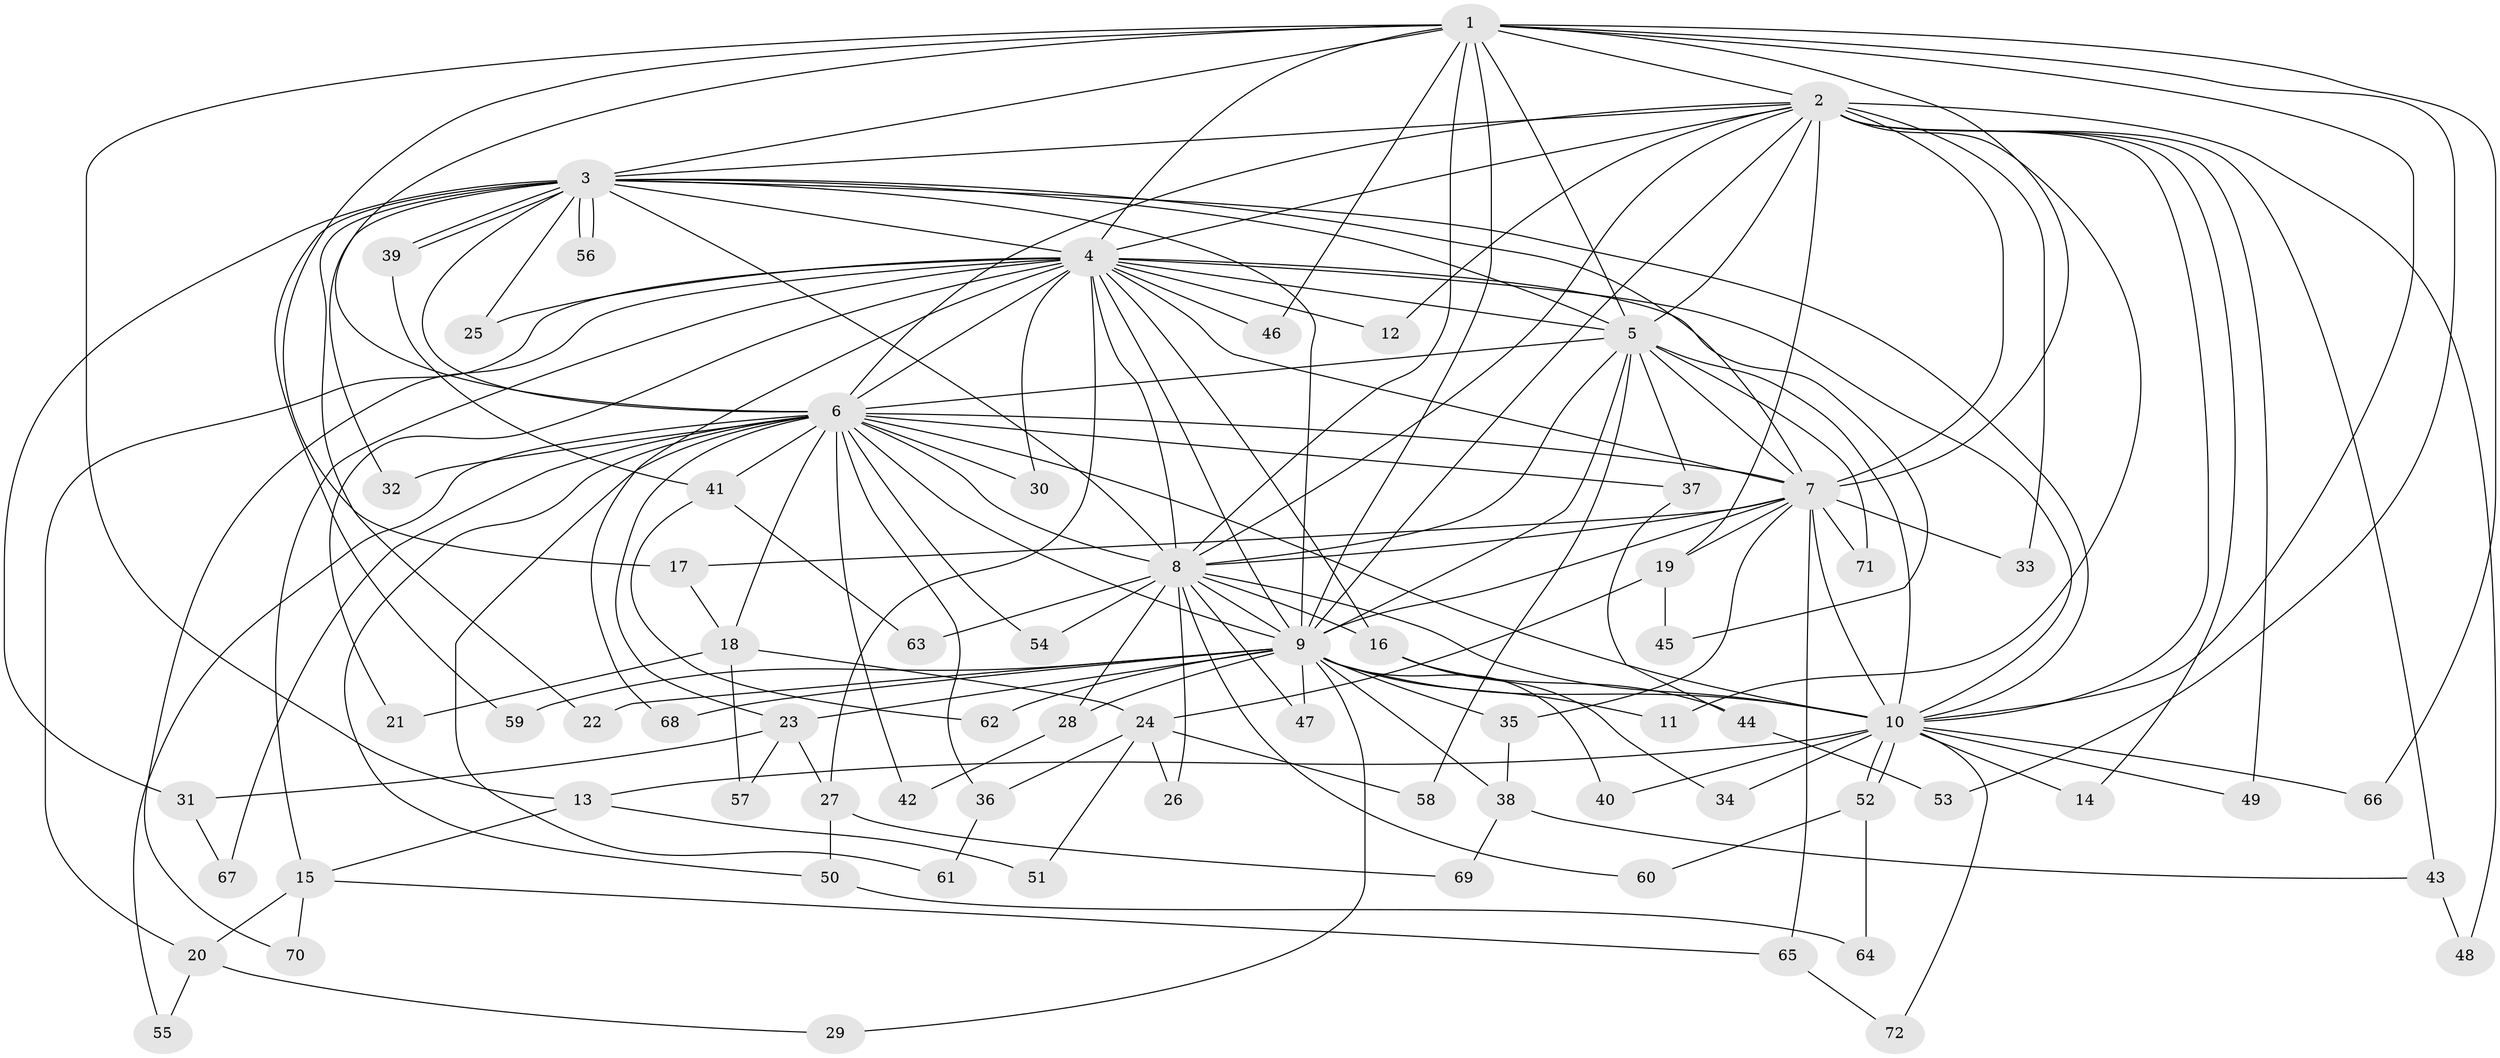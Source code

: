 // Generated by graph-tools (version 1.1) at 2025/01/03/09/25 03:01:13]
// undirected, 72 vertices, 169 edges
graph export_dot {
graph [start="1"]
  node [color=gray90,style=filled];
  1;
  2;
  3;
  4;
  5;
  6;
  7;
  8;
  9;
  10;
  11;
  12;
  13;
  14;
  15;
  16;
  17;
  18;
  19;
  20;
  21;
  22;
  23;
  24;
  25;
  26;
  27;
  28;
  29;
  30;
  31;
  32;
  33;
  34;
  35;
  36;
  37;
  38;
  39;
  40;
  41;
  42;
  43;
  44;
  45;
  46;
  47;
  48;
  49;
  50;
  51;
  52;
  53;
  54;
  55;
  56;
  57;
  58;
  59;
  60;
  61;
  62;
  63;
  64;
  65;
  66;
  67;
  68;
  69;
  70;
  71;
  72;
  1 -- 2;
  1 -- 3;
  1 -- 4;
  1 -- 5;
  1 -- 6;
  1 -- 7;
  1 -- 8;
  1 -- 9;
  1 -- 10;
  1 -- 13;
  1 -- 17;
  1 -- 46;
  1 -- 53;
  1 -- 66;
  2 -- 3;
  2 -- 4;
  2 -- 5;
  2 -- 6;
  2 -- 7;
  2 -- 8;
  2 -- 9;
  2 -- 10;
  2 -- 11;
  2 -- 12;
  2 -- 14;
  2 -- 19;
  2 -- 33;
  2 -- 43;
  2 -- 48;
  2 -- 49;
  3 -- 4;
  3 -- 5;
  3 -- 6;
  3 -- 7;
  3 -- 8;
  3 -- 9;
  3 -- 10;
  3 -- 22;
  3 -- 25;
  3 -- 31;
  3 -- 32;
  3 -- 39;
  3 -- 39;
  3 -- 56;
  3 -- 56;
  3 -- 59;
  4 -- 5;
  4 -- 6;
  4 -- 7;
  4 -- 8;
  4 -- 9;
  4 -- 10;
  4 -- 12;
  4 -- 15;
  4 -- 16;
  4 -- 20;
  4 -- 21;
  4 -- 25;
  4 -- 27;
  4 -- 30;
  4 -- 45;
  4 -- 46;
  4 -- 68;
  4 -- 70;
  5 -- 6;
  5 -- 7;
  5 -- 8;
  5 -- 9;
  5 -- 10;
  5 -- 37;
  5 -- 58;
  5 -- 71;
  6 -- 7;
  6 -- 8;
  6 -- 9;
  6 -- 10;
  6 -- 18;
  6 -- 23;
  6 -- 30;
  6 -- 32;
  6 -- 36;
  6 -- 37;
  6 -- 41;
  6 -- 42;
  6 -- 50;
  6 -- 54;
  6 -- 55;
  6 -- 61;
  6 -- 67;
  7 -- 8;
  7 -- 9;
  7 -- 10;
  7 -- 17;
  7 -- 19;
  7 -- 33;
  7 -- 35;
  7 -- 65;
  7 -- 71;
  8 -- 9;
  8 -- 10;
  8 -- 16;
  8 -- 26;
  8 -- 28;
  8 -- 47;
  8 -- 54;
  8 -- 60;
  8 -- 63;
  9 -- 10;
  9 -- 11;
  9 -- 22;
  9 -- 23;
  9 -- 28;
  9 -- 29;
  9 -- 35;
  9 -- 38;
  9 -- 40;
  9 -- 47;
  9 -- 59;
  9 -- 62;
  9 -- 68;
  10 -- 13;
  10 -- 14;
  10 -- 34;
  10 -- 40;
  10 -- 49;
  10 -- 52;
  10 -- 52;
  10 -- 66;
  10 -- 72;
  13 -- 15;
  13 -- 51;
  15 -- 20;
  15 -- 65;
  15 -- 70;
  16 -- 34;
  16 -- 44;
  17 -- 18;
  18 -- 21;
  18 -- 24;
  18 -- 57;
  19 -- 24;
  19 -- 45;
  20 -- 29;
  20 -- 55;
  23 -- 27;
  23 -- 31;
  23 -- 57;
  24 -- 26;
  24 -- 36;
  24 -- 51;
  24 -- 58;
  27 -- 50;
  27 -- 69;
  28 -- 42;
  31 -- 67;
  35 -- 38;
  36 -- 61;
  37 -- 44;
  38 -- 43;
  38 -- 69;
  39 -- 41;
  41 -- 62;
  41 -- 63;
  43 -- 48;
  44 -- 53;
  50 -- 64;
  52 -- 60;
  52 -- 64;
  65 -- 72;
}

